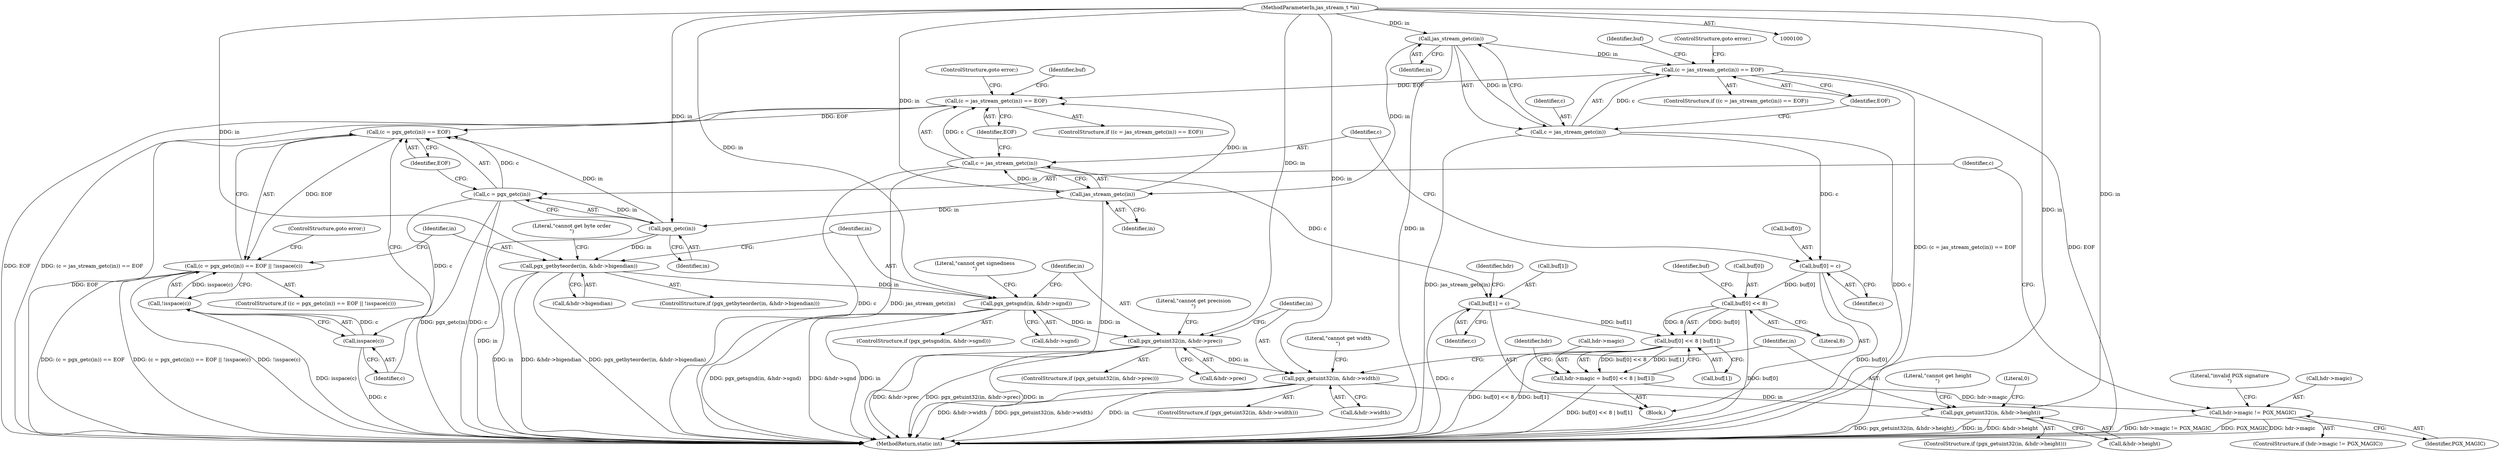 digraph "0_jasper_d42b2388f7f8e0332c846675133acea151fc557a_44@API" {
"1000110" [label="(Call,jas_stream_getc(in))"];
"1000101" [label="(MethodParameterIn,jas_stream_t *in)"];
"1000107" [label="(Call,(c = jas_stream_getc(in)) == EOF)"];
"1000121" [label="(Call,(c = jas_stream_getc(in)) == EOF)"];
"1000159" [label="(Call,(c = pgx_getc(in)) == EOF)"];
"1000158" [label="(Call,(c = pgx_getc(in)) == EOF || !isspace(c))"];
"1000108" [label="(Call,c = jas_stream_getc(in))"];
"1000115" [label="(Call,buf[0] = c)"];
"1000139" [label="(Call,buf[0] << 8)"];
"1000138" [label="(Call,buf[0] << 8 | buf[1])"];
"1000134" [label="(Call,hdr->magic = buf[0] << 8 | buf[1])"];
"1000148" [label="(Call,hdr->magic != PGX_MAGIC)"];
"1000124" [label="(Call,jas_stream_getc(in))"];
"1000122" [label="(Call,c = jas_stream_getc(in))"];
"1000129" [label="(Call,buf[1] = c)"];
"1000162" [label="(Call,pgx_getc(in))"];
"1000160" [label="(Call,c = pgx_getc(in))"];
"1000166" [label="(Call,isspace(c))"];
"1000165" [label="(Call,!isspace(c))"];
"1000171" [label="(Call,pgx_getbyteorder(in, &hdr->bigendian))"];
"1000182" [label="(Call,pgx_getsgnd(in, &hdr->sgnd))"];
"1000193" [label="(Call,pgx_getuint32(in, &hdr->prec))"];
"1000204" [label="(Call,pgx_getuint32(in, &hdr->width))"];
"1000215" [label="(Call,pgx_getuint32(in, &hdr->height))"];
"1000108" [label="(Call,c = jas_stream_getc(in))"];
"1000116" [label="(Call,buf[0])"];
"1000226" [label="(Literal,0)"];
"1000130" [label="(Call,buf[1])"];
"1000206" [label="(Call,&hdr->width)"];
"1000184" [label="(Call,&hdr->sgnd)"];
"1000109" [label="(Identifier,c)"];
"1000111" [label="(Identifier,in)"];
"1000117" [label="(Identifier,buf)"];
"1000125" [label="(Identifier,in)"];
"1000138" [label="(Call,buf[0] << 8 | buf[1])"];
"1000204" [label="(Call,pgx_getuint32(in, &hdr->width))"];
"1000101" [label="(MethodParameterIn,jas_stream_t *in)"];
"1000106" [label="(ControlStructure,if ((c = jas_stream_getc(in)) == EOF))"];
"1000182" [label="(Call,pgx_getsgnd(in, &hdr->sgnd))"];
"1000145" [label="(Identifier,buf)"];
"1000163" [label="(Identifier,in)"];
"1000170" [label="(ControlStructure,if (pgx_getbyteorder(in, &hdr->bigendian)))"];
"1000179" [label="(Literal,\"cannot get byte order\n\")"];
"1000114" [label="(ControlStructure,goto error;)"];
"1000157" [label="(ControlStructure,if ((c = pgx_getc(in)) == EOF || !isspace(c)))"];
"1000223" [label="(Literal,\"cannot get height\n\")"];
"1000136" [label="(Identifier,hdr)"];
"1000167" [label="(Identifier,c)"];
"1000120" [label="(ControlStructure,if ((c = jas_stream_getc(in)) == EOF))"];
"1000110" [label="(Call,jas_stream_getc(in))"];
"1000115" [label="(Call,buf[0] = c)"];
"1000144" [label="(Call,buf[1])"];
"1000166" [label="(Call,isspace(c))"];
"1000194" [label="(Identifier,in)"];
"1000212" [label="(Literal,\"cannot get width\n\")"];
"1000205" [label="(Identifier,in)"];
"1000119" [label="(Identifier,c)"];
"1000124" [label="(Call,jas_stream_getc(in))"];
"1000133" [label="(Identifier,c)"];
"1000140" [label="(Call,buf[0])"];
"1000193" [label="(Call,pgx_getuint32(in, &hdr->prec))"];
"1000135" [label="(Call,hdr->magic)"];
"1000155" [label="(Literal,\"invalid PGX signature\n\")"];
"1000173" [label="(Call,&hdr->bigendian)"];
"1000123" [label="(Identifier,c)"];
"1000129" [label="(Call,buf[1] = c)"];
"1000190" [label="(Literal,\"cannot get signedness\n\")"];
"1000147" [label="(ControlStructure,if (hdr->magic != PGX_MAGIC))"];
"1000131" [label="(Identifier,buf)"];
"1000150" [label="(Identifier,hdr)"];
"1000152" [label="(Identifier,PGX_MAGIC)"];
"1000112" [label="(Identifier,EOF)"];
"1000216" [label="(Identifier,in)"];
"1000159" [label="(Call,(c = pgx_getc(in)) == EOF)"];
"1000128" [label="(ControlStructure,goto error;)"];
"1000165" [label="(Call,!isspace(c))"];
"1000149" [label="(Call,hdr->magic)"];
"1000231" [label="(MethodReturn,static int)"];
"1000172" [label="(Identifier,in)"];
"1000161" [label="(Identifier,c)"];
"1000183" [label="(Identifier,in)"];
"1000158" [label="(Call,(c = pgx_getc(in)) == EOF || !isspace(c))"];
"1000192" [label="(ControlStructure,if (pgx_getuint32(in, &hdr->prec)))"];
"1000195" [label="(Call,&hdr->prec)"];
"1000217" [label="(Call,&hdr->height)"];
"1000107" [label="(Call,(c = jas_stream_getc(in)) == EOF)"];
"1000214" [label="(ControlStructure,if (pgx_getuint32(in, &hdr->height)))"];
"1000181" [label="(ControlStructure,if (pgx_getsgnd(in, &hdr->sgnd)))"];
"1000201" [label="(Literal,\"cannot get precision\n\")"];
"1000134" [label="(Call,hdr->magic = buf[0] << 8 | buf[1])"];
"1000203" [label="(ControlStructure,if (pgx_getuint32(in, &hdr->width)))"];
"1000148" [label="(Call,hdr->magic != PGX_MAGIC)"];
"1000171" [label="(Call,pgx_getbyteorder(in, &hdr->bigendian))"];
"1000122" [label="(Call,c = jas_stream_getc(in))"];
"1000164" [label="(Identifier,EOF)"];
"1000162" [label="(Call,pgx_getc(in))"];
"1000160" [label="(Call,c = pgx_getc(in))"];
"1000169" [label="(ControlStructure,goto error;)"];
"1000103" [label="(Block,)"];
"1000139" [label="(Call,buf[0] << 8)"];
"1000126" [label="(Identifier,EOF)"];
"1000143" [label="(Literal,8)"];
"1000215" [label="(Call,pgx_getuint32(in, &hdr->height))"];
"1000121" [label="(Call,(c = jas_stream_getc(in)) == EOF)"];
"1000110" -> "1000108"  [label="AST: "];
"1000110" -> "1000111"  [label="CFG: "];
"1000111" -> "1000110"  [label="AST: "];
"1000108" -> "1000110"  [label="CFG: "];
"1000110" -> "1000231"  [label="DDG: in"];
"1000110" -> "1000107"  [label="DDG: in"];
"1000110" -> "1000108"  [label="DDG: in"];
"1000101" -> "1000110"  [label="DDG: in"];
"1000110" -> "1000124"  [label="DDG: in"];
"1000101" -> "1000100"  [label="AST: "];
"1000101" -> "1000231"  [label="DDG: in"];
"1000101" -> "1000124"  [label="DDG: in"];
"1000101" -> "1000162"  [label="DDG: in"];
"1000101" -> "1000171"  [label="DDG: in"];
"1000101" -> "1000182"  [label="DDG: in"];
"1000101" -> "1000193"  [label="DDG: in"];
"1000101" -> "1000204"  [label="DDG: in"];
"1000101" -> "1000215"  [label="DDG: in"];
"1000107" -> "1000106"  [label="AST: "];
"1000107" -> "1000112"  [label="CFG: "];
"1000108" -> "1000107"  [label="AST: "];
"1000112" -> "1000107"  [label="AST: "];
"1000114" -> "1000107"  [label="CFG: "];
"1000117" -> "1000107"  [label="CFG: "];
"1000107" -> "1000231"  [label="DDG: (c = jas_stream_getc(in)) == EOF"];
"1000107" -> "1000231"  [label="DDG: EOF"];
"1000108" -> "1000107"  [label="DDG: c"];
"1000107" -> "1000121"  [label="DDG: EOF"];
"1000121" -> "1000120"  [label="AST: "];
"1000121" -> "1000126"  [label="CFG: "];
"1000122" -> "1000121"  [label="AST: "];
"1000126" -> "1000121"  [label="AST: "];
"1000128" -> "1000121"  [label="CFG: "];
"1000131" -> "1000121"  [label="CFG: "];
"1000121" -> "1000231"  [label="DDG: EOF"];
"1000121" -> "1000231"  [label="DDG: (c = jas_stream_getc(in)) == EOF"];
"1000122" -> "1000121"  [label="DDG: c"];
"1000124" -> "1000121"  [label="DDG: in"];
"1000121" -> "1000159"  [label="DDG: EOF"];
"1000159" -> "1000158"  [label="AST: "];
"1000159" -> "1000164"  [label="CFG: "];
"1000160" -> "1000159"  [label="AST: "];
"1000164" -> "1000159"  [label="AST: "];
"1000167" -> "1000159"  [label="CFG: "];
"1000158" -> "1000159"  [label="CFG: "];
"1000159" -> "1000231"  [label="DDG: EOF"];
"1000159" -> "1000158"  [label="DDG: EOF"];
"1000160" -> "1000159"  [label="DDG: c"];
"1000162" -> "1000159"  [label="DDG: in"];
"1000158" -> "1000157"  [label="AST: "];
"1000158" -> "1000165"  [label="CFG: "];
"1000165" -> "1000158"  [label="AST: "];
"1000169" -> "1000158"  [label="CFG: "];
"1000172" -> "1000158"  [label="CFG: "];
"1000158" -> "1000231"  [label="DDG: (c = pgx_getc(in)) == EOF"];
"1000158" -> "1000231"  [label="DDG: (c = pgx_getc(in)) == EOF || !isspace(c)"];
"1000158" -> "1000231"  [label="DDG: !isspace(c)"];
"1000165" -> "1000158"  [label="DDG: isspace(c)"];
"1000109" -> "1000108"  [label="AST: "];
"1000112" -> "1000108"  [label="CFG: "];
"1000108" -> "1000231"  [label="DDG: c"];
"1000108" -> "1000231"  [label="DDG: jas_stream_getc(in)"];
"1000108" -> "1000115"  [label="DDG: c"];
"1000115" -> "1000103"  [label="AST: "];
"1000115" -> "1000119"  [label="CFG: "];
"1000116" -> "1000115"  [label="AST: "];
"1000119" -> "1000115"  [label="AST: "];
"1000123" -> "1000115"  [label="CFG: "];
"1000115" -> "1000231"  [label="DDG: buf[0]"];
"1000115" -> "1000139"  [label="DDG: buf[0]"];
"1000139" -> "1000138"  [label="AST: "];
"1000139" -> "1000143"  [label="CFG: "];
"1000140" -> "1000139"  [label="AST: "];
"1000143" -> "1000139"  [label="AST: "];
"1000145" -> "1000139"  [label="CFG: "];
"1000139" -> "1000231"  [label="DDG: buf[0]"];
"1000139" -> "1000138"  [label="DDG: buf[0]"];
"1000139" -> "1000138"  [label="DDG: 8"];
"1000138" -> "1000134"  [label="AST: "];
"1000138" -> "1000144"  [label="CFG: "];
"1000144" -> "1000138"  [label="AST: "];
"1000134" -> "1000138"  [label="CFG: "];
"1000138" -> "1000231"  [label="DDG: buf[0] << 8"];
"1000138" -> "1000231"  [label="DDG: buf[1]"];
"1000138" -> "1000134"  [label="DDG: buf[0] << 8"];
"1000138" -> "1000134"  [label="DDG: buf[1]"];
"1000129" -> "1000138"  [label="DDG: buf[1]"];
"1000134" -> "1000103"  [label="AST: "];
"1000135" -> "1000134"  [label="AST: "];
"1000150" -> "1000134"  [label="CFG: "];
"1000134" -> "1000231"  [label="DDG: buf[0] << 8 | buf[1]"];
"1000134" -> "1000148"  [label="DDG: hdr->magic"];
"1000148" -> "1000147"  [label="AST: "];
"1000148" -> "1000152"  [label="CFG: "];
"1000149" -> "1000148"  [label="AST: "];
"1000152" -> "1000148"  [label="AST: "];
"1000155" -> "1000148"  [label="CFG: "];
"1000161" -> "1000148"  [label="CFG: "];
"1000148" -> "1000231"  [label="DDG: PGX_MAGIC"];
"1000148" -> "1000231"  [label="DDG: hdr->magic"];
"1000148" -> "1000231"  [label="DDG: hdr->magic != PGX_MAGIC"];
"1000124" -> "1000122"  [label="AST: "];
"1000124" -> "1000125"  [label="CFG: "];
"1000125" -> "1000124"  [label="AST: "];
"1000122" -> "1000124"  [label="CFG: "];
"1000124" -> "1000231"  [label="DDG: in"];
"1000124" -> "1000122"  [label="DDG: in"];
"1000124" -> "1000162"  [label="DDG: in"];
"1000123" -> "1000122"  [label="AST: "];
"1000126" -> "1000122"  [label="CFG: "];
"1000122" -> "1000231"  [label="DDG: c"];
"1000122" -> "1000231"  [label="DDG: jas_stream_getc(in)"];
"1000122" -> "1000129"  [label="DDG: c"];
"1000129" -> "1000103"  [label="AST: "];
"1000129" -> "1000133"  [label="CFG: "];
"1000130" -> "1000129"  [label="AST: "];
"1000133" -> "1000129"  [label="AST: "];
"1000136" -> "1000129"  [label="CFG: "];
"1000129" -> "1000231"  [label="DDG: c"];
"1000162" -> "1000160"  [label="AST: "];
"1000162" -> "1000163"  [label="CFG: "];
"1000163" -> "1000162"  [label="AST: "];
"1000160" -> "1000162"  [label="CFG: "];
"1000162" -> "1000231"  [label="DDG: in"];
"1000162" -> "1000160"  [label="DDG: in"];
"1000162" -> "1000171"  [label="DDG: in"];
"1000161" -> "1000160"  [label="AST: "];
"1000164" -> "1000160"  [label="CFG: "];
"1000160" -> "1000231"  [label="DDG: pgx_getc(in)"];
"1000160" -> "1000231"  [label="DDG: c"];
"1000160" -> "1000166"  [label="DDG: c"];
"1000166" -> "1000165"  [label="AST: "];
"1000166" -> "1000167"  [label="CFG: "];
"1000167" -> "1000166"  [label="AST: "];
"1000165" -> "1000166"  [label="CFG: "];
"1000166" -> "1000231"  [label="DDG: c"];
"1000166" -> "1000165"  [label="DDG: c"];
"1000165" -> "1000231"  [label="DDG: isspace(c)"];
"1000171" -> "1000170"  [label="AST: "];
"1000171" -> "1000173"  [label="CFG: "];
"1000172" -> "1000171"  [label="AST: "];
"1000173" -> "1000171"  [label="AST: "];
"1000179" -> "1000171"  [label="CFG: "];
"1000183" -> "1000171"  [label="CFG: "];
"1000171" -> "1000231"  [label="DDG: in"];
"1000171" -> "1000231"  [label="DDG: &hdr->bigendian"];
"1000171" -> "1000231"  [label="DDG: pgx_getbyteorder(in, &hdr->bigendian)"];
"1000171" -> "1000182"  [label="DDG: in"];
"1000182" -> "1000181"  [label="AST: "];
"1000182" -> "1000184"  [label="CFG: "];
"1000183" -> "1000182"  [label="AST: "];
"1000184" -> "1000182"  [label="AST: "];
"1000190" -> "1000182"  [label="CFG: "];
"1000194" -> "1000182"  [label="CFG: "];
"1000182" -> "1000231"  [label="DDG: pgx_getsgnd(in, &hdr->sgnd)"];
"1000182" -> "1000231"  [label="DDG: &hdr->sgnd"];
"1000182" -> "1000231"  [label="DDG: in"];
"1000182" -> "1000193"  [label="DDG: in"];
"1000193" -> "1000192"  [label="AST: "];
"1000193" -> "1000195"  [label="CFG: "];
"1000194" -> "1000193"  [label="AST: "];
"1000195" -> "1000193"  [label="AST: "];
"1000201" -> "1000193"  [label="CFG: "];
"1000205" -> "1000193"  [label="CFG: "];
"1000193" -> "1000231"  [label="DDG: in"];
"1000193" -> "1000231"  [label="DDG: &hdr->prec"];
"1000193" -> "1000231"  [label="DDG: pgx_getuint32(in, &hdr->prec)"];
"1000193" -> "1000204"  [label="DDG: in"];
"1000204" -> "1000203"  [label="AST: "];
"1000204" -> "1000206"  [label="CFG: "];
"1000205" -> "1000204"  [label="AST: "];
"1000206" -> "1000204"  [label="AST: "];
"1000212" -> "1000204"  [label="CFG: "];
"1000216" -> "1000204"  [label="CFG: "];
"1000204" -> "1000231"  [label="DDG: in"];
"1000204" -> "1000231"  [label="DDG: &hdr->width"];
"1000204" -> "1000231"  [label="DDG: pgx_getuint32(in, &hdr->width)"];
"1000204" -> "1000215"  [label="DDG: in"];
"1000215" -> "1000214"  [label="AST: "];
"1000215" -> "1000217"  [label="CFG: "];
"1000216" -> "1000215"  [label="AST: "];
"1000217" -> "1000215"  [label="AST: "];
"1000223" -> "1000215"  [label="CFG: "];
"1000226" -> "1000215"  [label="CFG: "];
"1000215" -> "1000231"  [label="DDG: pgx_getuint32(in, &hdr->height)"];
"1000215" -> "1000231"  [label="DDG: in"];
"1000215" -> "1000231"  [label="DDG: &hdr->height"];
}

